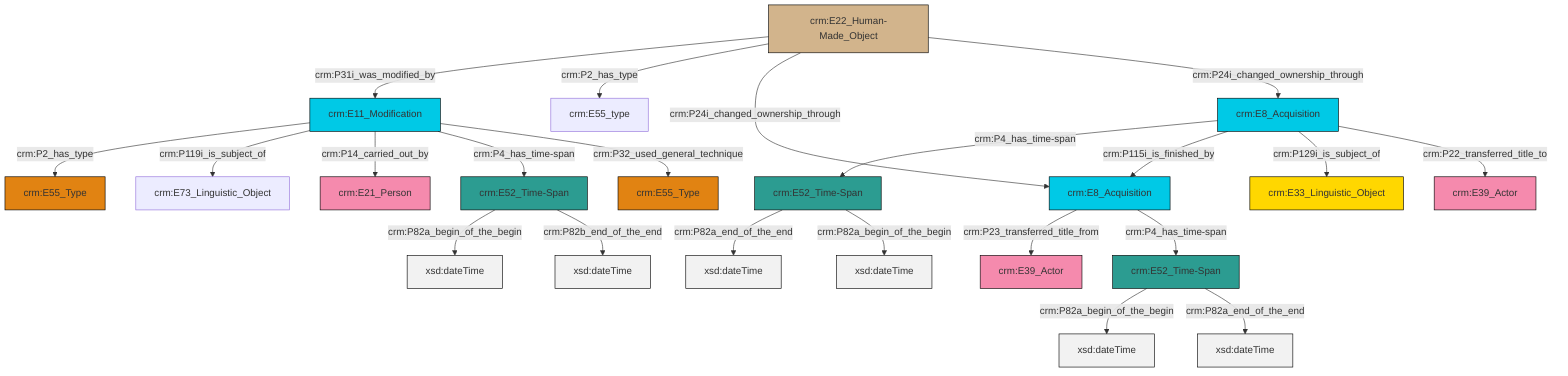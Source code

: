graph TD
classDef Literal fill:#f2f2f2,stroke:#000000;
classDef CRM_Entity fill:#FFFFFF,stroke:#000000;
classDef Temporal_Entity fill:#00C9E6, stroke:#000000;
classDef Type fill:#E18312, stroke:#000000;
classDef Time-Span fill:#2C9C91, stroke:#000000;
classDef Appellation fill:#FFEB7F, stroke:#000000;
classDef Place fill:#008836, stroke:#000000;
classDef Persistent_Item fill:#B266B2, stroke:#000000;
classDef Conceptual_Object fill:#FFD700, stroke:#000000;
classDef Physical_Thing fill:#D2B48C, stroke:#000000;
classDef Actor fill:#f58aad, stroke:#000000;
classDef PC_Classes fill:#4ce600, stroke:#000000;
classDef Multi fill:#cccccc,stroke:#000000;

0["crm:E8_Acquisition"]:::Temporal_Entity -->|crm:P4_has_time-span| 1["crm:E52_Time-Span"]:::Time-Span
2["crm:E22_Human-Made_Object"]:::Physical_Thing -->|crm:P31i_was_modified_by| 3["crm:E11_Modification"]:::Temporal_Entity
7["crm:E52_Time-Span"]:::Time-Span -->|crm:P82a_begin_of_the_begin| 8[xsd:dateTime]:::Literal
3["crm:E11_Modification"]:::Temporal_Entity -->|crm:P2_has_type| 11["crm:E55_Type"]:::Type
12["crm:E8_Acquisition"]:::Temporal_Entity -->|crm:P23_transferred_title_from| 9["crm:E39_Actor"]:::Actor
1["crm:E52_Time-Span"]:::Time-Span -->|crm:P82a_end_of_the_end| 13[xsd:dateTime]:::Literal
3["crm:E11_Modification"]:::Temporal_Entity -->|crm:P119i_is_subject_of| 15["crm:E73_Linguistic_Object"]:::Default
7["crm:E52_Time-Span"]:::Time-Span -->|crm:P82b_end_of_the_end| 20[xsd:dateTime]:::Literal
2["crm:E22_Human-Made_Object"]:::Physical_Thing -->|crm:P2_has_type| 16["crm:E55_type"]:::Default
0["crm:E8_Acquisition"]:::Temporal_Entity -->|crm:P115i_is_finished_by| 12["crm:E8_Acquisition"]:::Temporal_Entity
3["crm:E11_Modification"]:::Temporal_Entity -->|crm:P14_carried_out_by| 22["crm:E21_Person"]:::Actor
2["crm:E22_Human-Made_Object"]:::Physical_Thing -->|crm:P24i_changed_ownership_through| 12["crm:E8_Acquisition"]:::Temporal_Entity
3["crm:E11_Modification"]:::Temporal_Entity -->|crm:P4_has_time-span| 7["crm:E52_Time-Span"]:::Time-Span
1["crm:E52_Time-Span"]:::Time-Span -->|crm:P82a_begin_of_the_begin| 23[xsd:dateTime]:::Literal
0["crm:E8_Acquisition"]:::Temporal_Entity -->|crm:P129i_is_subject_of| 26["crm:E33_Linguistic_Object"]:::Conceptual_Object
3["crm:E11_Modification"]:::Temporal_Entity -->|crm:P32_used_general_technique| 24["crm:E55_Type"]:::Type
12["crm:E8_Acquisition"]:::Temporal_Entity -->|crm:P4_has_time-span| 28["crm:E52_Time-Span"]:::Time-Span
2["crm:E22_Human-Made_Object"]:::Physical_Thing -->|crm:P24i_changed_ownership_through| 0["crm:E8_Acquisition"]:::Temporal_Entity
28["crm:E52_Time-Span"]:::Time-Span -->|crm:P82a_begin_of_the_begin| 31[xsd:dateTime]:::Literal
28["crm:E52_Time-Span"]:::Time-Span -->|crm:P82a_end_of_the_end| 32[xsd:dateTime]:::Literal
0["crm:E8_Acquisition"]:::Temporal_Entity -->|crm:P22_transferred_title_to| 4["crm:E39_Actor"]:::Actor